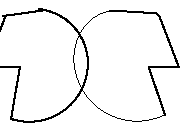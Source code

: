 %*****************************************************************
% Drawing Bolero (A waist sized upper)
%*****************************************************************

%********************************************************************
%These are the length of single side. The symmetry will be used to
%generate the other side
%********************************************************************

Shoulders = 8.636;
ArmHole = 17.78;
SleeveLength = 12.7;
Sleeveopening = 20.32; % this is the whole circumference of the Sleeve opening
Back = 34.29;
Chest = 86.36; 
Length = 33.02;
Neck = 40.64;


%transform t,T;
%T:= identity scaled 1.5;

	
%***********************************************************************
%				START OF THE PROGRAM
%***********************************************************************	

%%%%%%FRONTAL PART

beginfig(1)
	origin = (0,0); 	%origin
	%t:=identity scaled u;
	%pair zo,z1,z2;
	
	%Scaled down all the measurement on the scale of 1-10
	
	b = (Back/4); % quarter frontal back
	c = (Chest/4) ; %quarter fronter chest
	s0 = (Sleeveopening/2);
	n = (Neck/4); %quarter neck
	
	
	%evaluating the maximum out of measurement
	%MM := max(Shoulders,ArmHole,SleeveLength,Sleeveopening,Back,Chest,Length);
	
	%scaling the figure to 10
	
	pair Zo,Zi,Zii;
	
	Zo := origin;
	Zi := (c+10,Length-ArmHole+10);
	Zii := (c-n+4,Length+10);
	
	%corner of back to Arm-hole
	draw(4,4) .. tension1 .. Zi .. Zii rotated 2;
	draw Zii--(1,Length-2+10)--(2,Length-2+10){up}--(-5,SleeveLength+10){down} -- (s0-3,SleeveLength+10){right} -- (4,4);
	
	% Now using the symmetry for the other half
	
	draw(Chest-27,5.5) ..tension1.. (c+5,Length-ArmHole+10) .. (c+n+10,Length+10){right} rotated 2;
	draw (c+n+8,Length+10) -- (Chest-30,Length-1+10) -- (Chest-29, Length-2+10){up} --
	(Chest-22,SleeveLength+10){down} -- (s0+Chest-43,SleeveLength+10){left} -- (Chest-27,5.5);
	

endfig;
end;